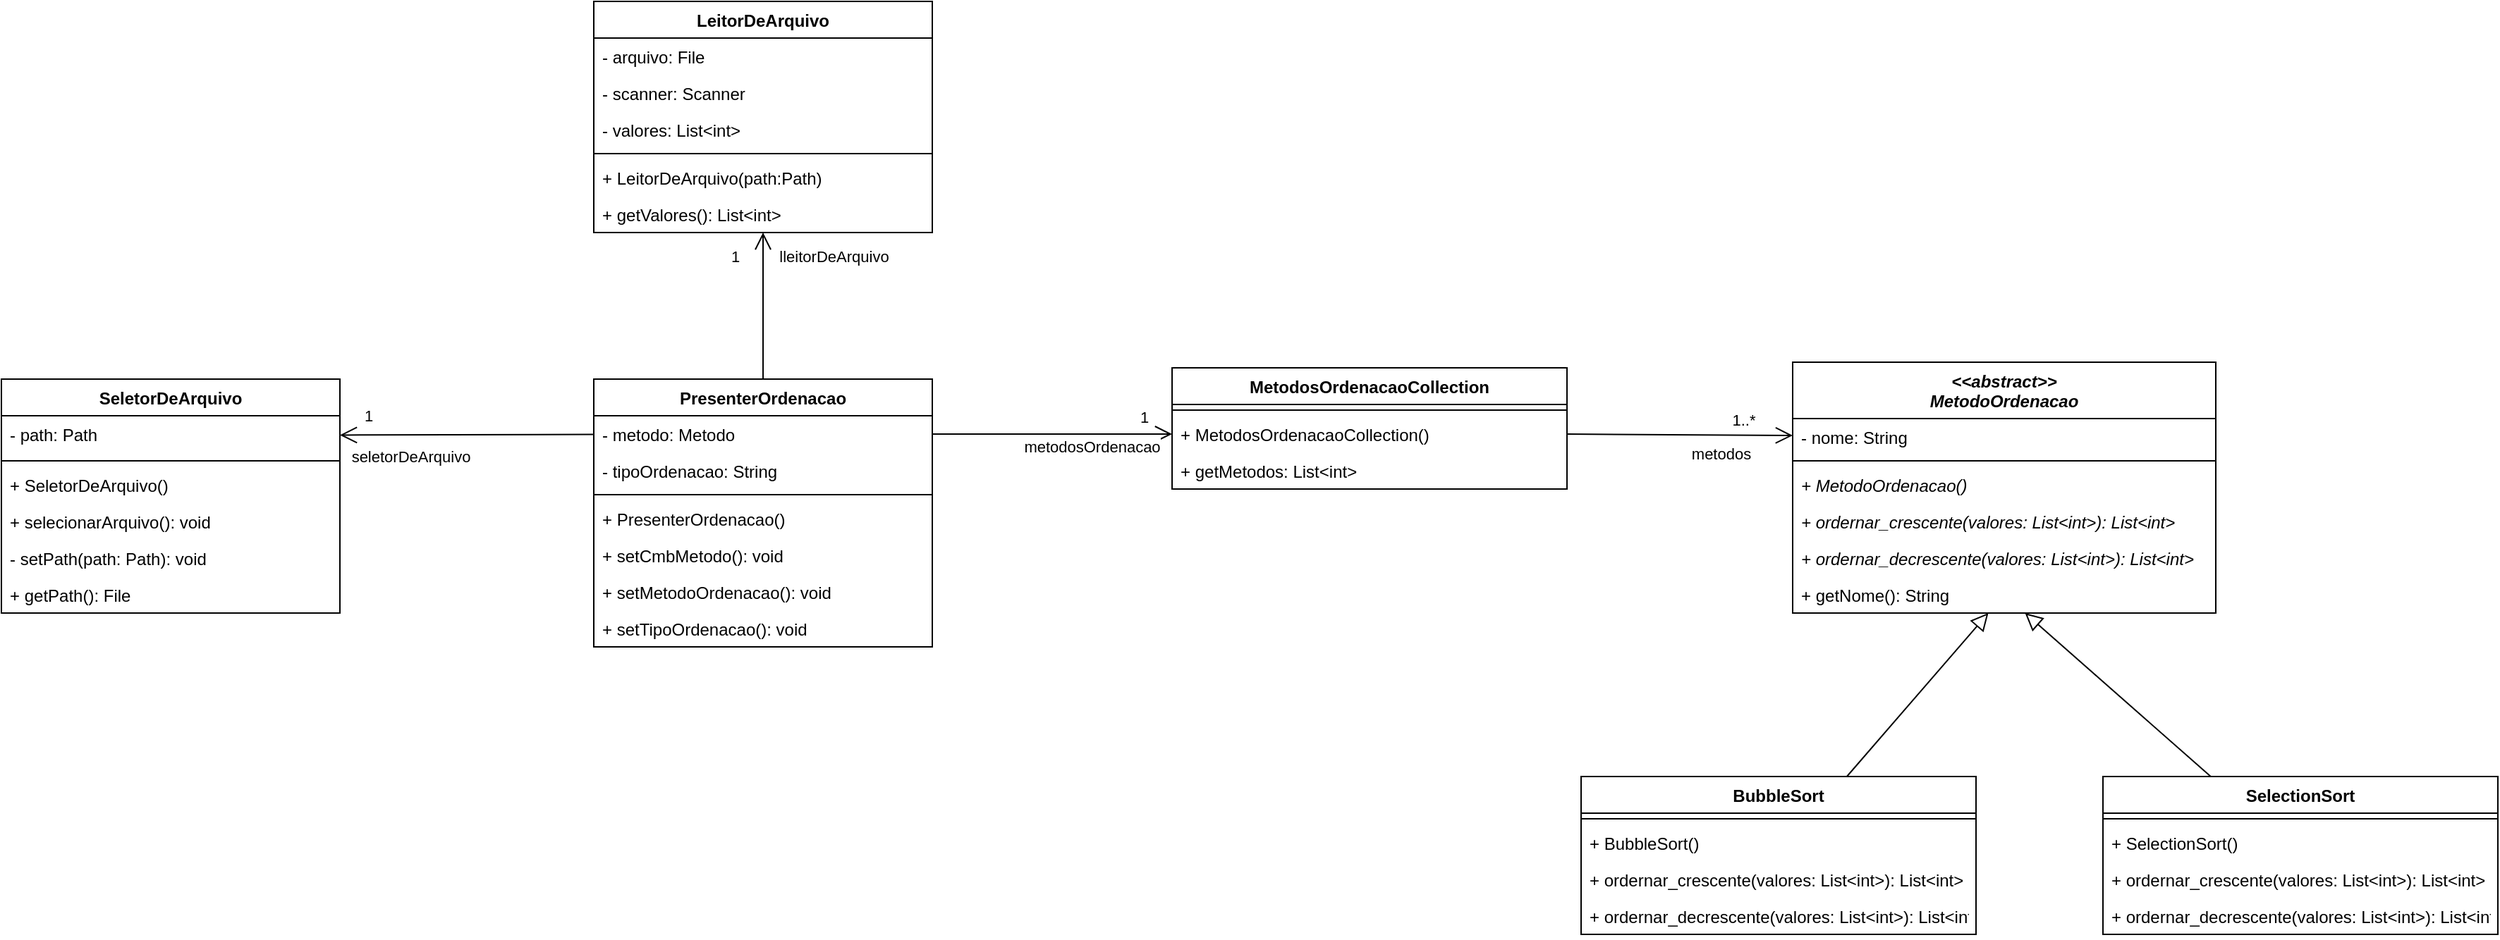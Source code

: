 <mxfile version="20.3.7" type="google"><diagram id="l1b4FVicy8sJKUDkIVDf" name="Página-1"><mxGraphModel grid="1" page="1" gridSize="10" guides="1" tooltips="1" connect="1" arrows="1" fold="1" pageScale="1" pageWidth="827" pageHeight="1169" math="0" shadow="0"><root><mxCell id="0"/><mxCell id="1" parent="0"/><mxCell id="B1qlpTNNI57B4n1wkPEo-2" value="LeitorDeArquivo" style="swimlane;fontStyle=1;align=center;verticalAlign=top;childLayout=stackLayout;horizontal=1;startSize=26;horizontalStack=0;resizeParent=1;resizeParentMax=0;resizeLast=0;collapsible=1;marginBottom=0;" vertex="1" parent="1"><mxGeometry x="-430" y="-180" width="240" height="164" as="geometry"/></mxCell><mxCell id="B1qlpTNNI57B4n1wkPEo-3" value="- arquivo: File" style="text;strokeColor=none;fillColor=none;align=left;verticalAlign=top;spacingLeft=4;spacingRight=4;overflow=hidden;rotatable=0;points=[[0,0.5],[1,0.5]];portConstraint=eastwest;" vertex="1" parent="B1qlpTNNI57B4n1wkPEo-2"><mxGeometry y="26" width="240" height="26" as="geometry"/></mxCell><mxCell id="i0EJJdJRHnU4DjA6Feud-3" value="- scanner: Scanner" style="text;strokeColor=none;fillColor=none;align=left;verticalAlign=top;spacingLeft=4;spacingRight=4;overflow=hidden;rotatable=0;points=[[0,0.5],[1,0.5]];portConstraint=eastwest;" vertex="1" parent="B1qlpTNNI57B4n1wkPEo-2"><mxGeometry y="52" width="240" height="26" as="geometry"/></mxCell><mxCell id="i0EJJdJRHnU4DjA6Feud-4" value="- valores: List&lt;int&gt;" style="text;strokeColor=none;fillColor=none;align=left;verticalAlign=top;spacingLeft=4;spacingRight=4;overflow=hidden;rotatable=0;points=[[0,0.5],[1,0.5]];portConstraint=eastwest;" vertex="1" parent="B1qlpTNNI57B4n1wkPEo-2"><mxGeometry y="78" width="240" height="26" as="geometry"/></mxCell><mxCell id="B1qlpTNNI57B4n1wkPEo-4" value="" style="line;strokeWidth=1;fillColor=none;align=left;verticalAlign=middle;spacingTop=-1;spacingLeft=3;spacingRight=3;rotatable=0;labelPosition=right;points=[];portConstraint=eastwest;strokeColor=inherit;" vertex="1" parent="B1qlpTNNI57B4n1wkPEo-2"><mxGeometry y="104" width="240" height="8" as="geometry"/></mxCell><mxCell id="B1qlpTNNI57B4n1wkPEo-5" value="+ LeitorDeArquivo(path:Path)" style="text;strokeColor=none;fillColor=none;align=left;verticalAlign=top;spacingLeft=4;spacingRight=4;overflow=hidden;rotatable=0;points=[[0,0.5],[1,0.5]];portConstraint=eastwest;" vertex="1" parent="B1qlpTNNI57B4n1wkPEo-2"><mxGeometry y="112" width="240" height="26" as="geometry"/></mxCell><mxCell id="i0EJJdJRHnU4DjA6Feud-5" value="+ getValores(): List&lt;int&gt;" style="text;strokeColor=none;fillColor=none;align=left;verticalAlign=top;spacingLeft=4;spacingRight=4;overflow=hidden;rotatable=0;points=[[0,0.5],[1,0.5]];portConstraint=eastwest;" vertex="1" parent="B1qlpTNNI57B4n1wkPEo-2"><mxGeometry y="138" width="240" height="26" as="geometry"/></mxCell><mxCell id="i0EJJdJRHnU4DjA6Feud-6" value="SeletorDeArquivo" style="swimlane;fontStyle=1;align=center;verticalAlign=top;childLayout=stackLayout;horizontal=1;startSize=26;horizontalStack=0;resizeParent=1;resizeParentMax=0;resizeLast=0;collapsible=1;marginBottom=0;" vertex="1" parent="1"><mxGeometry x="-850" y="88" width="240" height="166" as="geometry"/></mxCell><mxCell id="i0EJJdJRHnU4DjA6Feud-15" value="- path: Path" style="text;strokeColor=none;fillColor=none;align=left;verticalAlign=top;spacingLeft=4;spacingRight=4;overflow=hidden;rotatable=0;points=[[0,0.5],[1,0.5]];portConstraint=eastwest;" vertex="1" parent="i0EJJdJRHnU4DjA6Feud-6"><mxGeometry y="26" width="240" height="28" as="geometry"/></mxCell><mxCell id="i0EJJdJRHnU4DjA6Feud-10" value="" style="line;strokeWidth=1;fillColor=none;align=left;verticalAlign=middle;spacingTop=-1;spacingLeft=3;spacingRight=3;rotatable=0;labelPosition=right;points=[];portConstraint=eastwest;strokeColor=inherit;" vertex="1" parent="i0EJJdJRHnU4DjA6Feud-6"><mxGeometry y="54" width="240" height="8" as="geometry"/></mxCell><mxCell id="i0EJJdJRHnU4DjA6Feud-11" value="+ SeletorDeArquivo()" style="text;strokeColor=none;fillColor=none;align=left;verticalAlign=top;spacingLeft=4;spacingRight=4;overflow=hidden;rotatable=0;points=[[0,0.5],[1,0.5]];portConstraint=eastwest;" vertex="1" parent="i0EJJdJRHnU4DjA6Feud-6"><mxGeometry y="62" width="240" height="26" as="geometry"/></mxCell><mxCell id="i0EJJdJRHnU4DjA6Feud-12" value="+ selecionarArquivo(): void" style="text;strokeColor=none;fillColor=none;align=left;verticalAlign=top;spacingLeft=4;spacingRight=4;overflow=hidden;rotatable=0;points=[[0,0.5],[1,0.5]];portConstraint=eastwest;" vertex="1" parent="i0EJJdJRHnU4DjA6Feud-6"><mxGeometry y="88" width="240" height="26" as="geometry"/></mxCell><mxCell id="i0EJJdJRHnU4DjA6Feud-13" value="- setPath(path: Path): void" style="text;strokeColor=none;fillColor=none;align=left;verticalAlign=top;spacingLeft=4;spacingRight=4;overflow=hidden;rotatable=0;points=[[0,0.5],[1,0.5]];portConstraint=eastwest;" vertex="1" parent="i0EJJdJRHnU4DjA6Feud-6"><mxGeometry y="114" width="240" height="26" as="geometry"/></mxCell><mxCell id="i0EJJdJRHnU4DjA6Feud-14" value="+ getPath(): File" style="text;strokeColor=none;fillColor=none;align=left;verticalAlign=top;spacingLeft=4;spacingRight=4;overflow=hidden;rotatable=0;points=[[0,0.5],[1,0.5]];portConstraint=eastwest;" vertex="1" parent="i0EJJdJRHnU4DjA6Feud-6"><mxGeometry y="140" width="240" height="26" as="geometry"/></mxCell><mxCell id="69EKYDXtnt4HIZbF1fI3-30" style="rounded=0;orthogonalLoop=1;jettySize=auto;html=1;endArrow=open;endFill=0;endSize=10;entryX=0;entryY=0.5;entryDx=0;entryDy=0;exitX=1;exitY=0.5;exitDx=0;exitDy=0;" edge="1" parent="1" source="69EKYDXtnt4HIZbF1fI3-40" target="69EKYDXtnt4HIZbF1fI3-22"><mxGeometry relative="1" as="geometry"><mxPoint x="-190" y="110" as="sourcePoint"/></mxGeometry></mxCell><mxCell id="69EKYDXtnt4HIZbF1fI3-31" value="metodosOrdenacao" style="edgeLabel;html=1;align=center;verticalAlign=middle;resizable=0;points=[];" connectable="0" vertex="1" parent="69EKYDXtnt4HIZbF1fI3-30"><mxGeometry x="0.472" y="4" relative="1" as="geometry"><mxPoint x="-12" y="13" as="offset"/></mxGeometry></mxCell><mxCell id="69EKYDXtnt4HIZbF1fI3-32" value="1" style="edgeLabel;html=1;align=center;verticalAlign=middle;resizable=0;points=[];" connectable="0" vertex="1" parent="69EKYDXtnt4HIZbF1fI3-30"><mxGeometry x="-0.661" y="-1" relative="1" as="geometry"><mxPoint x="121" y="-13" as="offset"/></mxGeometry></mxCell><mxCell id="69EKYDXtnt4HIZbF1fI3-37" style="edgeStyle=none;rounded=0;orthogonalLoop=1;jettySize=auto;html=1;exitX=0.5;exitY=0;exitDx=0;exitDy=0;entryX=0.5;entryY=1;entryDx=0;entryDy=0;endArrow=open;endFill=0;endSize=10;" edge="1" parent="1" source="i0EJJdJRHnU4DjA6Feud-18" target="B1qlpTNNI57B4n1wkPEo-2"><mxGeometry relative="1" as="geometry"/></mxCell><mxCell id="69EKYDXtnt4HIZbF1fI3-38" value="lleitorDeArquivo" style="edgeLabel;html=1;align=center;verticalAlign=middle;resizable=0;points=[];" connectable="0" vertex="1" parent="69EKYDXtnt4HIZbF1fI3-37"><mxGeometry x="0.214" y="2" relative="1" as="geometry"><mxPoint x="52" y="-24" as="offset"/></mxGeometry></mxCell><mxCell id="69EKYDXtnt4HIZbF1fI3-39" value="1" style="edgeLabel;html=1;align=center;verticalAlign=middle;resizable=0;points=[];" connectable="0" vertex="1" parent="69EKYDXtnt4HIZbF1fI3-37"><mxGeometry x="0.637" y="-1" relative="1" as="geometry"><mxPoint x="-21" y="-2" as="offset"/></mxGeometry></mxCell><mxCell id="i0EJJdJRHnU4DjA6Feud-18" value="PresenterOrdenacao" style="swimlane;fontStyle=1;align=center;verticalAlign=top;childLayout=stackLayout;horizontal=1;startSize=26;horizontalStack=0;resizeParent=1;resizeParentMax=0;resizeLast=0;collapsible=1;marginBottom=0;" vertex="1" parent="1"><mxGeometry x="-430" y="88" width="240" height="190" as="geometry"/></mxCell><mxCell id="69EKYDXtnt4HIZbF1fI3-40" value="- metodo: Metodo" style="text;strokeColor=none;fillColor=none;align=left;verticalAlign=top;spacingLeft=4;spacingRight=4;overflow=hidden;rotatable=0;points=[[0,0.5],[1,0.5]];portConstraint=eastwest;" vertex="1" parent="i0EJJdJRHnU4DjA6Feud-18"><mxGeometry y="26" width="240" height="26" as="geometry"/></mxCell><mxCell id="69EKYDXtnt4HIZbF1fI3-42" value="- tipoOrdenacao: String" style="text;strokeColor=none;fillColor=none;align=left;verticalAlign=top;spacingLeft=4;spacingRight=4;overflow=hidden;rotatable=0;points=[[0,0.5],[1,0.5]];portConstraint=eastwest;" vertex="1" parent="i0EJJdJRHnU4DjA6Feud-18"><mxGeometry y="52" width="240" height="26" as="geometry"/></mxCell><mxCell id="i0EJJdJRHnU4DjA6Feud-20" value="" style="line;strokeWidth=1;fillColor=none;align=left;verticalAlign=middle;spacingTop=-1;spacingLeft=3;spacingRight=3;rotatable=0;labelPosition=right;points=[];portConstraint=eastwest;strokeColor=inherit;" vertex="1" parent="i0EJJdJRHnU4DjA6Feud-18"><mxGeometry y="78" width="240" height="8" as="geometry"/></mxCell><mxCell id="i0EJJdJRHnU4DjA6Feud-21" value="+ PresenterOrdenacao()" style="text;strokeColor=none;fillColor=none;align=left;verticalAlign=top;spacingLeft=4;spacingRight=4;overflow=hidden;rotatable=0;points=[[0,0.5],[1,0.5]];portConstraint=eastwest;" vertex="1" parent="i0EJJdJRHnU4DjA6Feud-18"><mxGeometry y="86" width="240" height="26" as="geometry"/></mxCell><mxCell id="69EKYDXtnt4HIZbF1fI3-33" value="+ setCmbMetodo(): void" style="text;strokeColor=none;fillColor=none;align=left;verticalAlign=top;spacingLeft=4;spacingRight=4;overflow=hidden;rotatable=0;points=[[0,0.5],[1,0.5]];portConstraint=eastwest;" vertex="1" parent="i0EJJdJRHnU4DjA6Feud-18"><mxGeometry y="112" width="240" height="26" as="geometry"/></mxCell><mxCell id="69EKYDXtnt4HIZbF1fI3-41" value="+ setMetodoOrdenacao(): void" style="text;strokeColor=none;fillColor=none;align=left;verticalAlign=top;spacingLeft=4;spacingRight=4;overflow=hidden;rotatable=0;points=[[0,0.5],[1,0.5]];portConstraint=eastwest;" vertex="1" parent="i0EJJdJRHnU4DjA6Feud-18"><mxGeometry y="138" width="240" height="26" as="geometry"/></mxCell><mxCell id="69EKYDXtnt4HIZbF1fI3-43" value="+ setTipoOrdenacao(): void" style="text;strokeColor=none;fillColor=none;align=left;verticalAlign=top;spacingLeft=4;spacingRight=4;overflow=hidden;rotatable=0;points=[[0,0.5],[1,0.5]];portConstraint=eastwest;" vertex="1" parent="i0EJJdJRHnU4DjA6Feud-18"><mxGeometry y="164" width="240" height="26" as="geometry"/></mxCell><mxCell id="69EKYDXtnt4HIZbF1fI3-9" style="rounded=0;orthogonalLoop=1;jettySize=auto;html=1;endArrow=block;endFill=0;endSize=10;" edge="1" parent="1" source="69EKYDXtnt4HIZbF1fI3-1" target="69EKYDXtnt4HIZbF1fI3-16"><mxGeometry relative="1" as="geometry"><mxPoint x="518.182" y="260" as="targetPoint"/></mxGeometry></mxCell><mxCell id="69EKYDXtnt4HIZbF1fI3-1" value="BubbleSort" style="swimlane;fontStyle=1;align=center;verticalAlign=top;childLayout=stackLayout;horizontal=1;startSize=26;horizontalStack=0;resizeParent=1;resizeParentMax=0;resizeLast=0;collapsible=1;marginBottom=0;" vertex="1" parent="1"><mxGeometry x="270" y="370" width="280" height="112" as="geometry"/></mxCell><mxCell id="69EKYDXtnt4HIZbF1fI3-2" value="" style="line;strokeWidth=1;fillColor=none;align=left;verticalAlign=middle;spacingTop=-1;spacingLeft=3;spacingRight=3;rotatable=0;labelPosition=right;points=[];portConstraint=eastwest;strokeColor=inherit;" vertex="1" parent="69EKYDXtnt4HIZbF1fI3-1"><mxGeometry y="26" width="280" height="8" as="geometry"/></mxCell><mxCell id="69EKYDXtnt4HIZbF1fI3-3" value="+ BubbleSort()" style="text;strokeColor=none;fillColor=none;align=left;verticalAlign=top;spacingLeft=4;spacingRight=4;overflow=hidden;rotatable=0;points=[[0,0.5],[1,0.5]];portConstraint=eastwest;" vertex="1" parent="69EKYDXtnt4HIZbF1fI3-1"><mxGeometry y="34" width="280" height="26" as="geometry"/></mxCell><mxCell id="69EKYDXtnt4HIZbF1fI3-18" value="+ ordernar_crescente(valores: List&lt;int&gt;): List&lt;int&gt;" style="text;strokeColor=none;fillColor=none;align=left;verticalAlign=top;spacingLeft=4;spacingRight=4;overflow=hidden;rotatable=0;points=[[0,0.5],[1,0.5]];portConstraint=eastwest;" vertex="1" parent="69EKYDXtnt4HIZbF1fI3-1"><mxGeometry y="60" width="280" height="26" as="geometry"/></mxCell><mxCell id="69EKYDXtnt4HIZbF1fI3-4" value="+ ordernar_decrescente(valores: List&lt;int&gt;): List&lt;int&gt;" style="text;strokeColor=none;fillColor=none;align=left;verticalAlign=top;spacingLeft=4;spacingRight=4;overflow=hidden;rotatable=0;points=[[0,0.5],[1,0.5]];portConstraint=eastwest;" vertex="1" parent="69EKYDXtnt4HIZbF1fI3-1"><mxGeometry y="86" width="280" height="26" as="geometry"/></mxCell><mxCell id="69EKYDXtnt4HIZbF1fI3-10" style="rounded=0;orthogonalLoop=1;jettySize=auto;html=1;endArrow=block;endFill=0;endSize=10;" edge="1" parent="1" source="69EKYDXtnt4HIZbF1fI3-5" target="69EKYDXtnt4HIZbF1fI3-16"><mxGeometry relative="1" as="geometry"><mxPoint x="602.273" y="260" as="targetPoint"/></mxGeometry></mxCell><mxCell id="69EKYDXtnt4HIZbF1fI3-5" value="SelectionSort" style="swimlane;fontStyle=1;align=center;verticalAlign=top;childLayout=stackLayout;horizontal=1;startSize=26;horizontalStack=0;resizeParent=1;resizeParentMax=0;resizeLast=0;collapsible=1;marginBottom=0;" vertex="1" parent="1"><mxGeometry x="640" y="370" width="280" height="112" as="geometry"/></mxCell><mxCell id="69EKYDXtnt4HIZbF1fI3-6" value="" style="line;strokeWidth=1;fillColor=none;align=left;verticalAlign=middle;spacingTop=-1;spacingLeft=3;spacingRight=3;rotatable=0;labelPosition=right;points=[];portConstraint=eastwest;strokeColor=inherit;" vertex="1" parent="69EKYDXtnt4HIZbF1fI3-5"><mxGeometry y="26" width="280" height="8" as="geometry"/></mxCell><mxCell id="69EKYDXtnt4HIZbF1fI3-7" value="+ SelectionSort()" style="text;strokeColor=none;fillColor=none;align=left;verticalAlign=top;spacingLeft=4;spacingRight=4;overflow=hidden;rotatable=0;points=[[0,0.5],[1,0.5]];portConstraint=eastwest;" vertex="1" parent="69EKYDXtnt4HIZbF1fI3-5"><mxGeometry y="34" width="280" height="26" as="geometry"/></mxCell><mxCell id="69EKYDXtnt4HIZbF1fI3-19" value="+ ordernar_crescente(valores: List&lt;int&gt;): List&lt;int&gt;" style="text;strokeColor=none;fillColor=none;align=left;verticalAlign=top;spacingLeft=4;spacingRight=4;overflow=hidden;rotatable=0;points=[[0,0.5],[1,0.5]];portConstraint=eastwest;" vertex="1" parent="69EKYDXtnt4HIZbF1fI3-5"><mxGeometry y="60" width="280" height="26" as="geometry"/></mxCell><mxCell id="69EKYDXtnt4HIZbF1fI3-8" value="+ ordernar_decrescente(valores: List&lt;int&gt;): List&lt;int&gt;" style="text;strokeColor=none;fillColor=none;align=left;verticalAlign=top;spacingLeft=4;spacingRight=4;overflow=hidden;rotatable=0;points=[[0,0.5],[1,0.5]];portConstraint=eastwest;" vertex="1" parent="69EKYDXtnt4HIZbF1fI3-5"><mxGeometry y="86" width="280" height="26" as="geometry"/></mxCell><mxCell id="69EKYDXtnt4HIZbF1fI3-11" value="&lt;&lt;abstract&gt;&gt;&#10;MetodoOrdenacao" style="swimlane;fontStyle=3;align=center;verticalAlign=top;childLayout=stackLayout;horizontal=1;startSize=40;horizontalStack=0;resizeParent=1;resizeParentMax=0;resizeLast=0;collapsible=1;marginBottom=0;" vertex="1" parent="1"><mxGeometry x="420" y="76" width="300" height="178" as="geometry"/></mxCell><mxCell id="69EKYDXtnt4HIZbF1fI3-15" value="- nome: String" style="text;strokeColor=none;fillColor=none;align=left;verticalAlign=top;spacingLeft=4;spacingRight=4;overflow=hidden;rotatable=0;points=[[0,0.5],[1,0.5]];portConstraint=eastwest;" vertex="1" parent="69EKYDXtnt4HIZbF1fI3-11"><mxGeometry y="40" width="300" height="26" as="geometry"/></mxCell><mxCell id="69EKYDXtnt4HIZbF1fI3-12" value="" style="line;strokeWidth=1;fillColor=none;align=left;verticalAlign=middle;spacingTop=-1;spacingLeft=3;spacingRight=3;rotatable=0;labelPosition=right;points=[];portConstraint=eastwest;strokeColor=inherit;" vertex="1" parent="69EKYDXtnt4HIZbF1fI3-11"><mxGeometry y="66" width="300" height="8" as="geometry"/></mxCell><mxCell id="69EKYDXtnt4HIZbF1fI3-13" value="+ MetodoOrdenacao()" style="text;strokeColor=none;fillColor=none;align=left;verticalAlign=top;spacingLeft=4;spacingRight=4;overflow=hidden;rotatable=0;points=[[0,0.5],[1,0.5]];portConstraint=eastwest;fontStyle=2" vertex="1" parent="69EKYDXtnt4HIZbF1fI3-11"><mxGeometry y="74" width="300" height="26" as="geometry"/></mxCell><mxCell id="69EKYDXtnt4HIZbF1fI3-17" value="+ ordernar_crescente(valores: List&lt;int&gt;): List&lt;int&gt;" style="text;strokeColor=none;fillColor=none;align=left;verticalAlign=top;spacingLeft=4;spacingRight=4;overflow=hidden;rotatable=0;points=[[0,0.5],[1,0.5]];portConstraint=eastwest;fontStyle=2" vertex="1" parent="69EKYDXtnt4HIZbF1fI3-11"><mxGeometry y="100" width="300" height="26" as="geometry"/></mxCell><mxCell id="69EKYDXtnt4HIZbF1fI3-14" value="+ ordernar_decrescente(valores: List&lt;int&gt;): List&lt;int&gt;" style="text;strokeColor=none;fillColor=none;align=left;verticalAlign=top;spacingLeft=4;spacingRight=4;overflow=hidden;rotatable=0;points=[[0,0.5],[1,0.5]];portConstraint=eastwest;fontStyle=2" vertex="1" parent="69EKYDXtnt4HIZbF1fI3-11"><mxGeometry y="126" width="300" height="26" as="geometry"/></mxCell><mxCell id="69EKYDXtnt4HIZbF1fI3-16" value="+ getNome(): String" style="text;strokeColor=none;fillColor=none;align=left;verticalAlign=top;spacingLeft=4;spacingRight=4;overflow=hidden;rotatable=0;points=[[0,0.5],[1,0.5]];portConstraint=eastwest;fontStyle=0" vertex="1" parent="69EKYDXtnt4HIZbF1fI3-11"><mxGeometry y="152" width="300" height="26" as="geometry"/></mxCell><mxCell id="69EKYDXtnt4HIZbF1fI3-25" value="" style="rounded=0;orthogonalLoop=1;jettySize=auto;html=1;endArrow=open;endFill=0;endSize=10;exitX=1;exitY=0.5;exitDx=0;exitDy=0;" edge="1" parent="1" source="69EKYDXtnt4HIZbF1fI3-22" target="69EKYDXtnt4HIZbF1fI3-15"><mxGeometry relative="1" as="geometry"><mxPoint x="309" y="141.0" as="sourcePoint"/><mxPoint x="419" y="141.0" as="targetPoint"/></mxGeometry></mxCell><mxCell id="69EKYDXtnt4HIZbF1fI3-27" value="metodos" style="edgeLabel;html=1;align=center;verticalAlign=middle;resizable=0;points=[];" connectable="0" vertex="1" parent="69EKYDXtnt4HIZbF1fI3-25"><mxGeometry x="0.364" y="-3" relative="1" as="geometry"><mxPoint y="10" as="offset"/></mxGeometry></mxCell><mxCell id="69EKYDXtnt4HIZbF1fI3-28" value="1..*" style="edgeLabel;html=1;align=center;verticalAlign=middle;resizable=0;points=[];" connectable="0" vertex="1" parent="69EKYDXtnt4HIZbF1fI3-25"><mxGeometry x="0.394" y="1" relative="1" as="geometry"><mxPoint x="13" y="-10" as="offset"/></mxGeometry></mxCell><mxCell id="69EKYDXtnt4HIZbF1fI3-20" value="MetodosOrdenacaoCollection" style="swimlane;fontStyle=1;align=center;verticalAlign=top;childLayout=stackLayout;horizontal=1;startSize=26;horizontalStack=0;resizeParent=1;resizeParentMax=0;resizeLast=0;collapsible=1;marginBottom=0;" vertex="1" parent="1"><mxGeometry x="-20" y="80" width="280" height="86" as="geometry"/></mxCell><mxCell id="69EKYDXtnt4HIZbF1fI3-21" value="" style="line;strokeWidth=1;fillColor=none;align=left;verticalAlign=middle;spacingTop=-1;spacingLeft=3;spacingRight=3;rotatable=0;labelPosition=right;points=[];portConstraint=eastwest;strokeColor=inherit;" vertex="1" parent="69EKYDXtnt4HIZbF1fI3-20"><mxGeometry y="26" width="280" height="8" as="geometry"/></mxCell><mxCell id="69EKYDXtnt4HIZbF1fI3-22" value="+ MetodosOrdenacaoCollection()" style="text;strokeColor=none;fillColor=none;align=left;verticalAlign=top;spacingLeft=4;spacingRight=4;overflow=hidden;rotatable=0;points=[[0,0.5],[1,0.5]];portConstraint=eastwest;" vertex="1" parent="69EKYDXtnt4HIZbF1fI3-20"><mxGeometry y="34" width="280" height="26" as="geometry"/></mxCell><mxCell id="69EKYDXtnt4HIZbF1fI3-23" value="+ getMetodos: List&lt;int&gt;" style="text;strokeColor=none;fillColor=none;align=left;verticalAlign=top;spacingLeft=4;spacingRight=4;overflow=hidden;rotatable=0;points=[[0,0.5],[1,0.5]];portConstraint=eastwest;" vertex="1" parent="69EKYDXtnt4HIZbF1fI3-20"><mxGeometry y="60" width="280" height="26" as="geometry"/></mxCell><mxCell id="69EKYDXtnt4HIZbF1fI3-34" style="edgeStyle=none;rounded=0;orthogonalLoop=1;jettySize=auto;html=1;endArrow=open;endFill=0;endSize=10;" edge="1" parent="1" source="69EKYDXtnt4HIZbF1fI3-40" target="i0EJJdJRHnU4DjA6Feud-15"><mxGeometry relative="1" as="geometry"><mxPoint x="-430" y="140" as="sourcePoint"/></mxGeometry></mxCell><mxCell id="69EKYDXtnt4HIZbF1fI3-35" value="seletorDeArquivo" style="edgeLabel;html=1;align=center;verticalAlign=middle;resizable=0;points=[];" connectable="0" vertex="1" parent="69EKYDXtnt4HIZbF1fI3-34"><mxGeometry x="0.587" y="-2" relative="1" as="geometry"><mxPoint x="13" y="17" as="offset"/></mxGeometry></mxCell><mxCell id="69EKYDXtnt4HIZbF1fI3-36" value="1" style="edgeLabel;html=1;align=center;verticalAlign=middle;resizable=0;points=[];" connectable="0" vertex="1" parent="69EKYDXtnt4HIZbF1fI3-34"><mxGeometry x="0.448" y="1" relative="1" as="geometry"><mxPoint x="-30" y="-15" as="offset"/></mxGeometry></mxCell></root></mxGraphModel></diagram></mxfile>